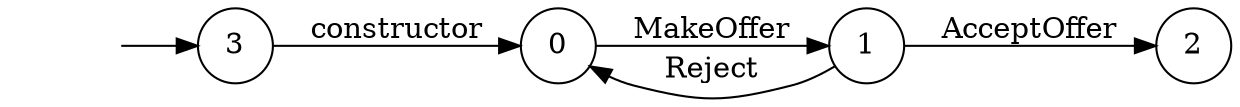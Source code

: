 digraph "Dapp-Automata-data/RQ1/azure-benchmark/workbench-fix/SimpleMarketplace/SimpleMarketplace-dot" {
	graph [rankdir=LR]
	"" [label="" shape=plaintext]
	3 [label=3 shape=circle]
	2 [label=2 shape=circle]
	1 [label=1 shape=circle]
	0 [label=0 shape=circle]
	"" -> 3 [label=""]
	0 -> 1 [label=MakeOffer]
	1 -> 2 [label=AcceptOffer]
	1 -> 0 [label=Reject]
	3 -> 0 [label=constructor]
}
